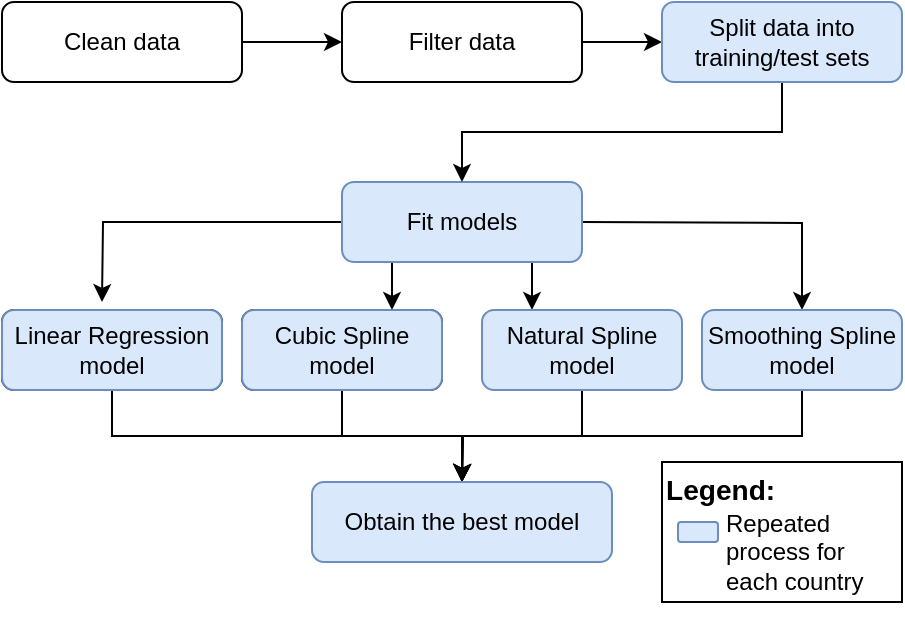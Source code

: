 <mxfile version="14.1.3" type="device"><diagram id="C5RBs43oDa-KdzZeNtuy" name="Page-1"><mxGraphModel dx="886" dy="465" grid="1" gridSize="10" guides="1" tooltips="1" connect="1" arrows="1" fold="1" page="1" pageScale="1" pageWidth="827" pageHeight="1169" math="0" shadow="0"><root><mxCell id="WIyWlLk6GJQsqaUBKTNV-0"/><mxCell id="WIyWlLk6GJQsqaUBKTNV-1" parent="WIyWlLk6GJQsqaUBKTNV-0"/><mxCell id="9_sZ0iav8CbIGDDuju_S-32" value="&lt;h3&gt;&lt;b&gt;Legend&lt;/b&gt;:&lt;/h3&gt;&lt;div&gt;&lt;br&gt;&lt;/div&gt;&lt;div&gt;&lt;br&gt;&lt;/div&gt;&lt;div&gt;&lt;br&gt;&lt;/div&gt;" style="rounded=0;whiteSpace=wrap;html=1;align=left;" vertex="1" parent="WIyWlLk6GJQsqaUBKTNV-1"><mxGeometry x="490" y="310" width="120" height="70" as="geometry"/></mxCell><mxCell id="9_sZ0iav8CbIGDDuju_S-13" value="" style="edgeStyle=orthogonalEdgeStyle;rounded=0;orthogonalLoop=1;jettySize=auto;html=1;" edge="1" parent="WIyWlLk6GJQsqaUBKTNV-1" source="WIyWlLk6GJQsqaUBKTNV-3" target="WIyWlLk6GJQsqaUBKTNV-7"><mxGeometry relative="1" as="geometry"/></mxCell><mxCell id="WIyWlLk6GJQsqaUBKTNV-3" value="Clean data" style="rounded=1;whiteSpace=wrap;html=1;fontSize=12;glass=0;strokeWidth=1;shadow=0;" parent="WIyWlLk6GJQsqaUBKTNV-1" vertex="1"><mxGeometry x="160" y="80" width="120" height="40" as="geometry"/></mxCell><mxCell id="9_sZ0iav8CbIGDDuju_S-14" value="" style="edgeStyle=orthogonalEdgeStyle;rounded=0;orthogonalLoop=1;jettySize=auto;html=1;" edge="1" parent="WIyWlLk6GJQsqaUBKTNV-1" source="WIyWlLk6GJQsqaUBKTNV-7" target="WIyWlLk6GJQsqaUBKTNV-12"><mxGeometry relative="1" as="geometry"/></mxCell><mxCell id="WIyWlLk6GJQsqaUBKTNV-7" value="Filter data" style="rounded=1;whiteSpace=wrap;html=1;fontSize=12;glass=0;strokeWidth=1;shadow=0;" parent="WIyWlLk6GJQsqaUBKTNV-1" vertex="1"><mxGeometry x="330" y="80" width="120" height="40" as="geometry"/></mxCell><mxCell id="9_sZ0iav8CbIGDDuju_S-16" style="edgeStyle=orthogonalEdgeStyle;rounded=0;orthogonalLoop=1;jettySize=auto;html=1;exitX=0;exitY=0.5;exitDx=0;exitDy=0;" edge="1" parent="WIyWlLk6GJQsqaUBKTNV-1" source="WIyWlLk6GJQsqaUBKTNV-11"><mxGeometry relative="1" as="geometry"><mxPoint x="210" y="230" as="targetPoint"/></mxGeometry></mxCell><mxCell id="9_sZ0iav8CbIGDDuju_S-17" style="edgeStyle=orthogonalEdgeStyle;rounded=0;orthogonalLoop=1;jettySize=auto;html=1;exitX=0.25;exitY=1;exitDx=0;exitDy=0;entryX=0.75;entryY=0;entryDx=0;entryDy=0;" edge="1" parent="WIyWlLk6GJQsqaUBKTNV-1" source="WIyWlLk6GJQsqaUBKTNV-11" target="9_sZ0iav8CbIGDDuju_S-10"><mxGeometry relative="1" as="geometry"/></mxCell><mxCell id="9_sZ0iav8CbIGDDuju_S-18" style="edgeStyle=orthogonalEdgeStyle;rounded=0;orthogonalLoop=1;jettySize=auto;html=1;exitX=0.75;exitY=1;exitDx=0;exitDy=0;entryX=0.25;entryY=0;entryDx=0;entryDy=0;" edge="1" parent="WIyWlLk6GJQsqaUBKTNV-1" source="WIyWlLk6GJQsqaUBKTNV-11" target="9_sZ0iav8CbIGDDuju_S-9"><mxGeometry relative="1" as="geometry"/></mxCell><mxCell id="9_sZ0iav8CbIGDDuju_S-19" style="edgeStyle=orthogonalEdgeStyle;rounded=0;orthogonalLoop=1;jettySize=auto;html=1;" edge="1" parent="WIyWlLk6GJQsqaUBKTNV-1" target="9_sZ0iav8CbIGDDuju_S-11"><mxGeometry relative="1" as="geometry"><mxPoint x="450" y="190" as="sourcePoint"/></mxGeometry></mxCell><mxCell id="WIyWlLk6GJQsqaUBKTNV-11" value="Fit models" style="rounded=1;whiteSpace=wrap;html=1;fontSize=12;glass=0;strokeWidth=1;shadow=0;fillColor=#dae8fc;strokeColor=#6c8ebf;" parent="WIyWlLk6GJQsqaUBKTNV-1" vertex="1"><mxGeometry x="330" y="170" width="120" height="40" as="geometry"/></mxCell><mxCell id="9_sZ0iav8CbIGDDuju_S-20" style="edgeStyle=orthogonalEdgeStyle;rounded=0;orthogonalLoop=1;jettySize=auto;html=1;exitX=0.5;exitY=1;exitDx=0;exitDy=0;" edge="1" parent="WIyWlLk6GJQsqaUBKTNV-1" source="WIyWlLk6GJQsqaUBKTNV-12" target="WIyWlLk6GJQsqaUBKTNV-11"><mxGeometry relative="1" as="geometry"/></mxCell><mxCell id="WIyWlLk6GJQsqaUBKTNV-12" value="Split data into training/test sets" style="rounded=1;whiteSpace=wrap;html=1;fontSize=12;glass=0;strokeWidth=1;shadow=0;fillColor=#dae8fc;strokeColor=#6c8ebf;" parent="WIyWlLk6GJQsqaUBKTNV-1" vertex="1"><mxGeometry x="490" y="80" width="120" height="40" as="geometry"/></mxCell><mxCell id="9_sZ0iav8CbIGDDuju_S-28" style="edgeStyle=orthogonalEdgeStyle;rounded=0;orthogonalLoop=1;jettySize=auto;html=1;exitX=0.5;exitY=1;exitDx=0;exitDy=0;entryX=0.5;entryY=0;entryDx=0;entryDy=0;" edge="1" parent="WIyWlLk6GJQsqaUBKTNV-1" source="9_sZ0iav8CbIGDDuju_S-8" target="9_sZ0iav8CbIGDDuju_S-12"><mxGeometry relative="1" as="geometry"/></mxCell><mxCell id="9_sZ0iav8CbIGDDuju_S-8" value="Linear Regression model" style="rounded=1;whiteSpace=wrap;html=1;fontSize=12;glass=0;strokeWidth=1;shadow=0;" vertex="1" parent="WIyWlLk6GJQsqaUBKTNV-1"><mxGeometry x="160" y="234" width="110" height="40" as="geometry"/></mxCell><mxCell id="9_sZ0iav8CbIGDDuju_S-24" style="edgeStyle=orthogonalEdgeStyle;rounded=0;orthogonalLoop=1;jettySize=auto;html=1;exitX=0.5;exitY=1;exitDx=0;exitDy=0;entryX=0.5;entryY=0;entryDx=0;entryDy=0;" edge="1" parent="WIyWlLk6GJQsqaUBKTNV-1" source="9_sZ0iav8CbIGDDuju_S-9" target="9_sZ0iav8CbIGDDuju_S-12"><mxGeometry relative="1" as="geometry"/></mxCell><mxCell id="9_sZ0iav8CbIGDDuju_S-9" value="Natural Spline model" style="rounded=1;whiteSpace=wrap;html=1;fontSize=12;glass=0;strokeWidth=1;shadow=0;fillColor=#dae8fc;strokeColor=#6c8ebf;" vertex="1" parent="WIyWlLk6GJQsqaUBKTNV-1"><mxGeometry x="400" y="234" width="100" height="40" as="geometry"/></mxCell><mxCell id="9_sZ0iav8CbIGDDuju_S-23" style="edgeStyle=orthogonalEdgeStyle;rounded=0;orthogonalLoop=1;jettySize=auto;html=1;exitX=0.5;exitY=1;exitDx=0;exitDy=0;" edge="1" parent="WIyWlLk6GJQsqaUBKTNV-1" source="9_sZ0iav8CbIGDDuju_S-10"><mxGeometry relative="1" as="geometry"><mxPoint x="390" y="320" as="targetPoint"/></mxGeometry></mxCell><mxCell id="9_sZ0iav8CbIGDDuju_S-10" value="Cubic Spline model" style="rounded=1;whiteSpace=wrap;html=1;fontSize=12;glass=0;strokeWidth=1;shadow=0;" vertex="1" parent="WIyWlLk6GJQsqaUBKTNV-1"><mxGeometry x="280" y="234" width="100" height="40" as="geometry"/></mxCell><mxCell id="9_sZ0iav8CbIGDDuju_S-25" style="edgeStyle=orthogonalEdgeStyle;rounded=0;orthogonalLoop=1;jettySize=auto;html=1;exitX=0.5;exitY=1;exitDx=0;exitDy=0;" edge="1" parent="WIyWlLk6GJQsqaUBKTNV-1" source="9_sZ0iav8CbIGDDuju_S-11"><mxGeometry relative="1" as="geometry"><mxPoint x="390" y="320" as="targetPoint"/></mxGeometry></mxCell><mxCell id="9_sZ0iav8CbIGDDuju_S-11" value="Smoothing Spline model" style="rounded=1;whiteSpace=wrap;html=1;fontSize=12;glass=0;strokeWidth=1;shadow=0;fillColor=#dae8fc;strokeColor=#6c8ebf;" vertex="1" parent="WIyWlLk6GJQsqaUBKTNV-1"><mxGeometry x="510" y="234" width="100" height="40" as="geometry"/></mxCell><mxCell id="9_sZ0iav8CbIGDDuju_S-12" value="Obtain the best model" style="rounded=1;whiteSpace=wrap;html=1;fontSize=12;glass=0;strokeWidth=1;shadow=0;fillColor=#dae8fc;strokeColor=#6c8ebf;" vertex="1" parent="WIyWlLk6GJQsqaUBKTNV-1"><mxGeometry x="315" y="320" width="150" height="40" as="geometry"/></mxCell><mxCell id="9_sZ0iav8CbIGDDuju_S-29" value="Linear Regression model" style="rounded=1;whiteSpace=wrap;html=1;fontSize=12;glass=0;strokeWidth=1;shadow=0;fillColor=#dae8fc;strokeColor=#6c8ebf;" vertex="1" parent="WIyWlLk6GJQsqaUBKTNV-1"><mxGeometry x="160" y="234" width="110" height="40" as="geometry"/></mxCell><mxCell id="9_sZ0iav8CbIGDDuju_S-30" value="Cubic Spline model" style="rounded=1;whiteSpace=wrap;html=1;fontSize=12;glass=0;strokeWidth=1;shadow=0;fillColor=#dae8fc;strokeColor=#6c8ebf;" vertex="1" parent="WIyWlLk6GJQsqaUBKTNV-1"><mxGeometry x="280" y="234" width="100" height="40" as="geometry"/></mxCell><mxCell id="9_sZ0iav8CbIGDDuju_S-31" value="" style="rounded=1;whiteSpace=wrap;html=1;fillColor=#dae8fc;strokeColor=#6c8ebf;" vertex="1" parent="WIyWlLk6GJQsqaUBKTNV-1"><mxGeometry x="498" y="340" width="20" height="10" as="geometry"/></mxCell><mxCell id="9_sZ0iav8CbIGDDuju_S-35" value="&lt;span&gt;Repeated process for each&amp;nbsp;&lt;/span&gt;&lt;span style=&quot;font-size: 12px&quot;&gt;country&lt;/span&gt;" style="text;html=1;strokeColor=none;fillColor=none;align=left;verticalAlign=middle;whiteSpace=wrap;rounded=0;" vertex="1" parent="WIyWlLk6GJQsqaUBKTNV-1"><mxGeometry x="520" y="330" width="90" height="50" as="geometry"/></mxCell></root></mxGraphModel></diagram></mxfile>
